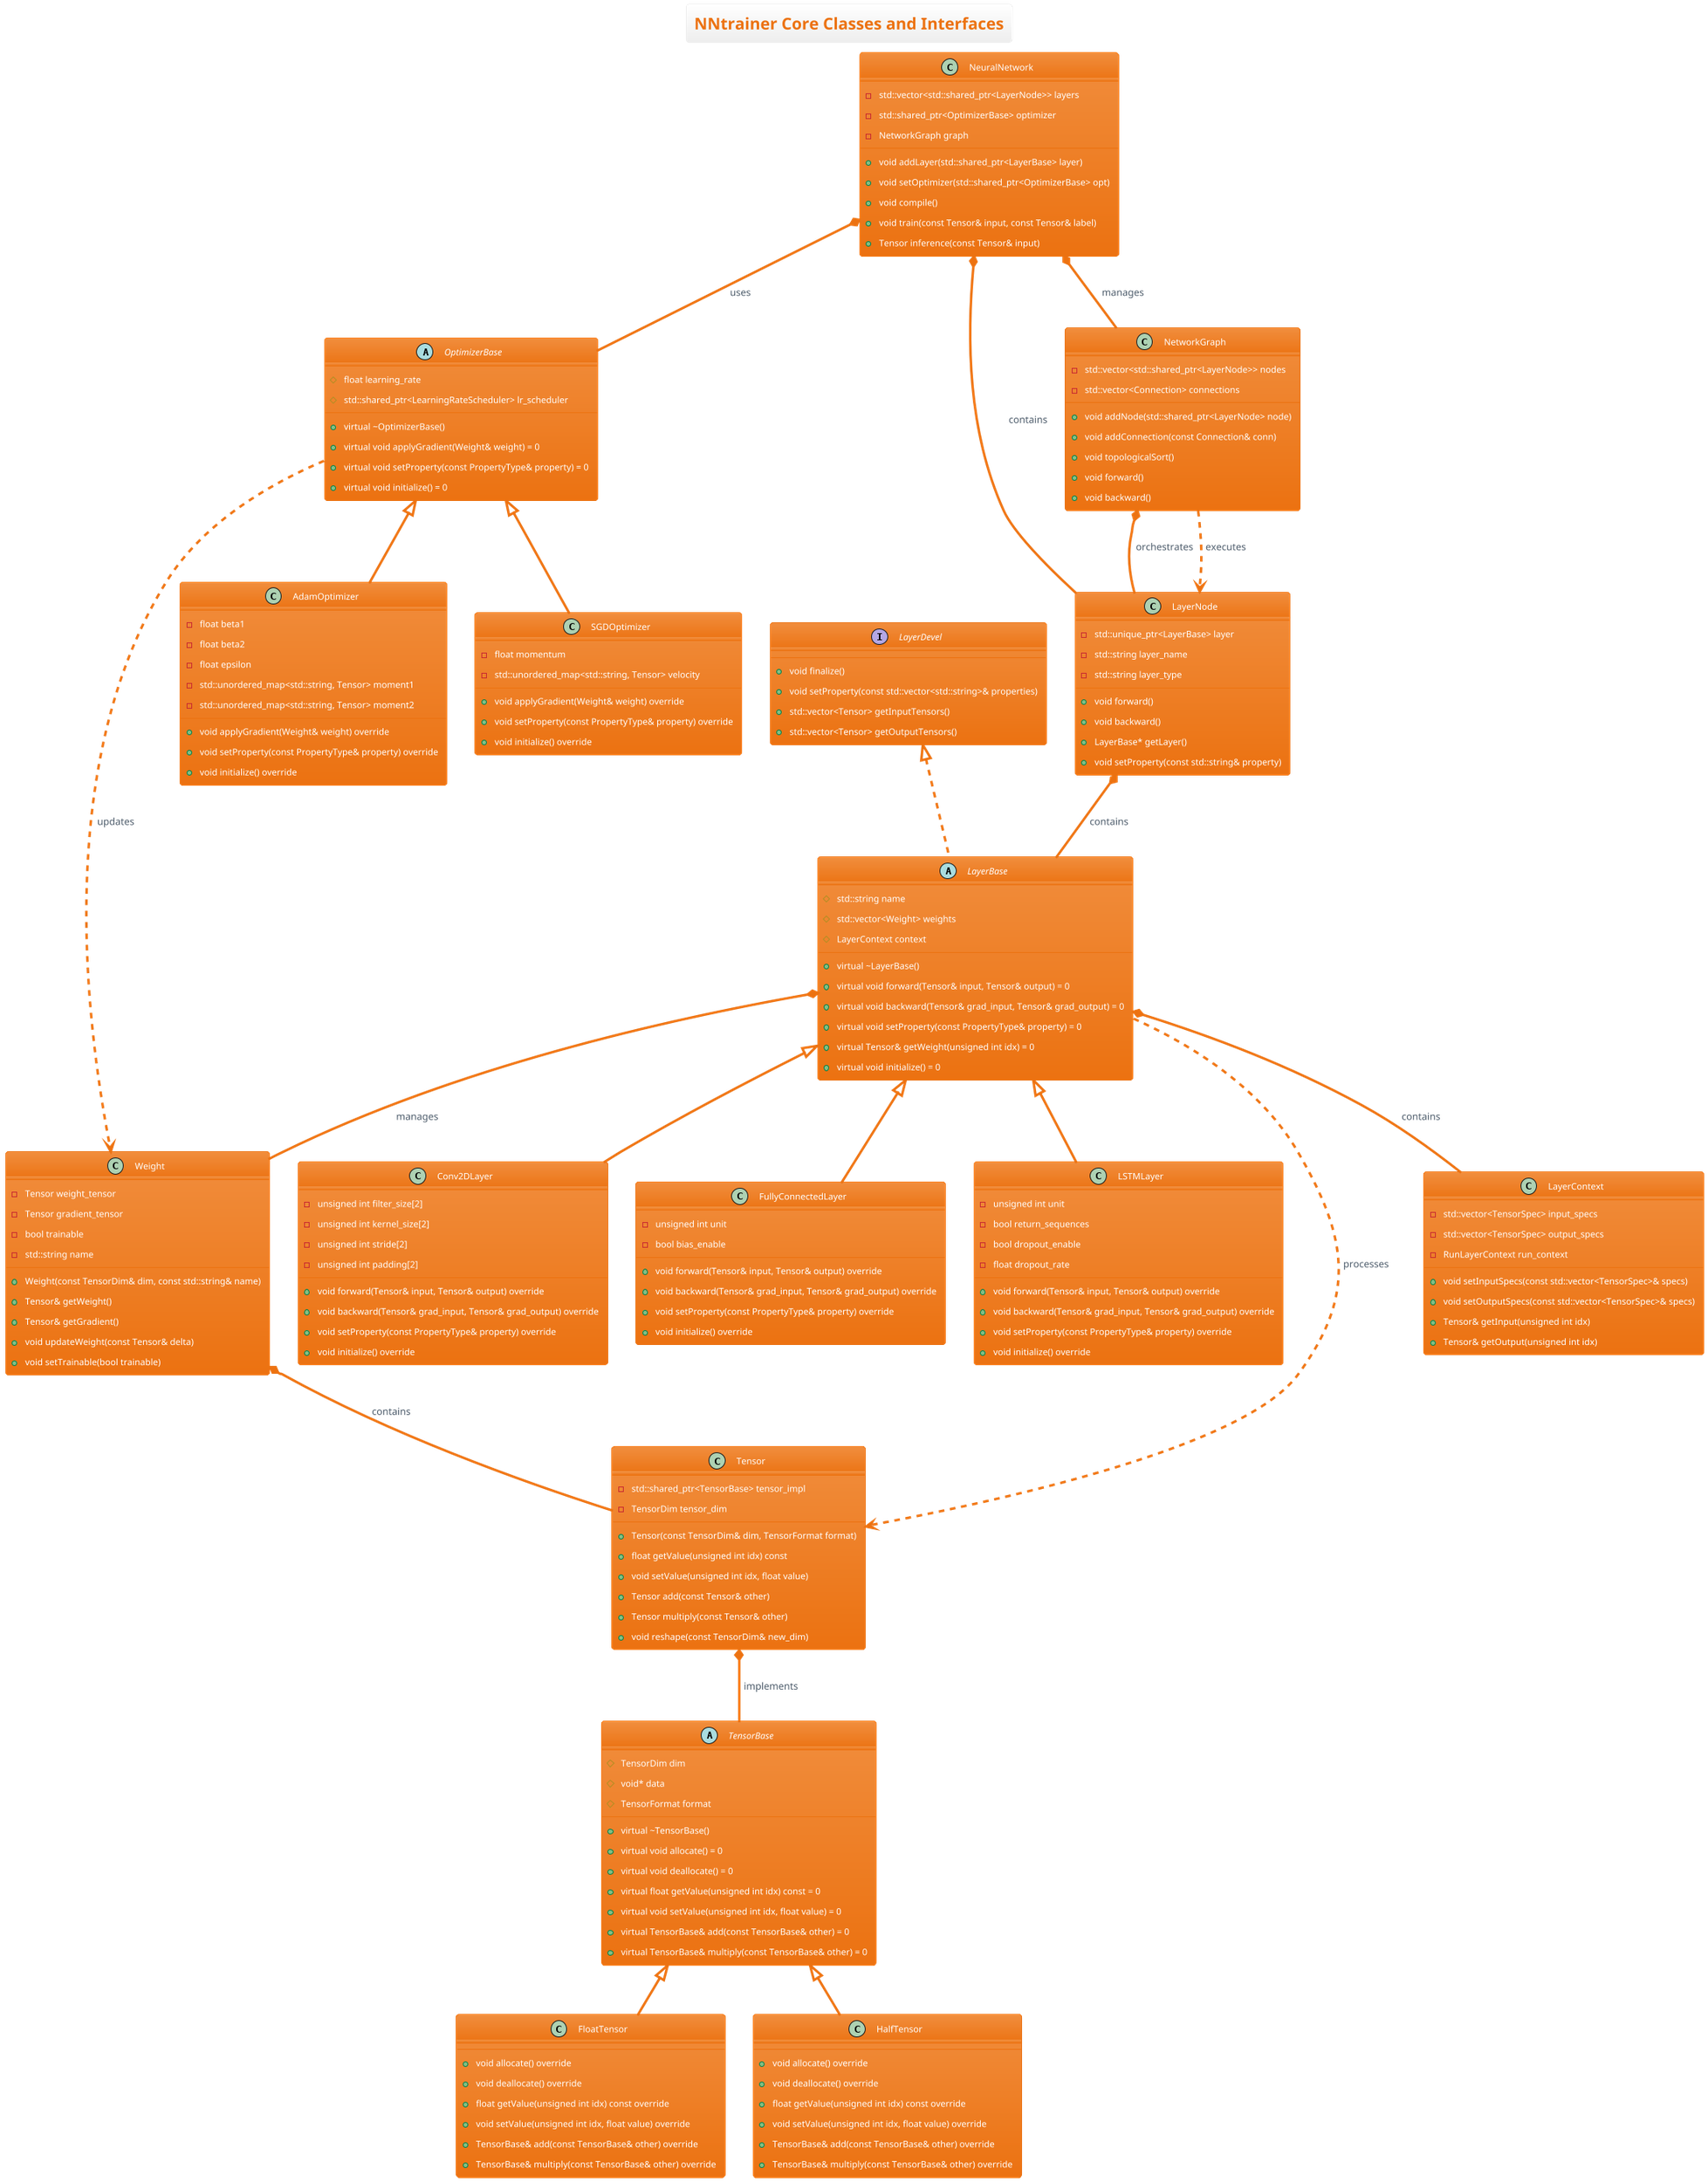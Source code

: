 @startuml NNtrainer_Class_Diagram
!theme aws-orange
title NNtrainer Core Classes and Interfaces

abstract class LayerBase {
  # std::string name
  # std::vector<Weight> weights
  # LayerContext context
  + virtual ~LayerBase()
  + virtual void forward(Tensor& input, Tensor& output) = 0
  + virtual void backward(Tensor& grad_input, Tensor& grad_output) = 0
  + virtual void setProperty(const PropertyType& property) = 0
  + virtual Tensor& getWeight(unsigned int idx) = 0
  + virtual void initialize() = 0
}

interface LayerDevel {
  + void finalize()
  + void setProperty(const std::vector<std::string>& properties)
  + std::vector<Tensor> getInputTensors()
  + std::vector<Tensor> getOutputTensors()
}

class LayerContext {
  - std::vector<TensorSpec> input_specs
  - std::vector<TensorSpec> output_specs
  - RunLayerContext run_context
  + void setInputSpecs(const std::vector<TensorSpec>& specs)
  + void setOutputSpecs(const std::vector<TensorSpec>& specs)
  + Tensor& getInput(unsigned int idx)
  + Tensor& getOutput(unsigned int idx)
}

class LayerNode {
  - std::unique_ptr<LayerBase> layer
  - std::string layer_name
  - std::string layer_type
  + void forward()
  + void backward()
  + LayerBase* getLayer()
  + void setProperty(const std::string& property)
}

class Conv2DLayer {
  - unsigned int filter_size[2]
  - unsigned int kernel_size[2]
  - unsigned int stride[2]
  - unsigned int padding[2]
  + void forward(Tensor& input, Tensor& output) override
  + void backward(Tensor& grad_input, Tensor& grad_output) override
  + void setProperty(const PropertyType& property) override
  + void initialize() override
}

class FullyConnectedLayer {
  - unsigned int unit
  - bool bias_enable
  + void forward(Tensor& input, Tensor& output) override
  + void backward(Tensor& grad_input, Tensor& grad_output) override
  + void setProperty(const PropertyType& property) override
  + void initialize() override
}

class LSTMLayer {
  - unsigned int unit
  - bool return_sequences
  - bool dropout_enable
  - float dropout_rate
  + void forward(Tensor& input, Tensor& output) override
  + void backward(Tensor& grad_input, Tensor& grad_output) override
  + void setProperty(const PropertyType& property) override
  + void initialize() override
}

abstract class TensorBase {
  # TensorDim dim
  # void* data
  # TensorFormat format
  + virtual ~TensorBase()
  + virtual void allocate() = 0
  + virtual void deallocate() = 0
  + virtual float getValue(unsigned int idx) const = 0
  + virtual void setValue(unsigned int idx, float value) = 0
  + virtual TensorBase& add(const TensorBase& other) = 0
  + virtual TensorBase& multiply(const TensorBase& other) = 0
}

class FloatTensor {
  + void allocate() override
  + void deallocate() override
  + float getValue(unsigned int idx) const override
  + void setValue(unsigned int idx, float value) override
  + TensorBase& add(const TensorBase& other) override
  + TensorBase& multiply(const TensorBase& other) override
}

class HalfTensor {
  + void allocate() override
  + void deallocate() override
  + float getValue(unsigned int idx) const override
  + void setValue(unsigned int idx, float value) override
  + TensorBase& add(const TensorBase& other) override
  + TensorBase& multiply(const TensorBase& other) override
}

class Tensor {
  - std::shared_ptr<TensorBase> tensor_impl
  - TensorDim tensor_dim
  + Tensor(const TensorDim& dim, TensorFormat format)
  + float getValue(unsigned int idx) const
  + void setValue(unsigned int idx, float value)
  + Tensor add(const Tensor& other)
  + Tensor multiply(const Tensor& other)
  + void reshape(const TensorDim& new_dim)
}

class Weight {
  - Tensor weight_tensor
  - Tensor gradient_tensor
  - bool trainable
  - std::string name
  + Weight(const TensorDim& dim, const std::string& name)
  + Tensor& getWeight()
  + Tensor& getGradient()
  + void updateWeight(const Tensor& delta)
  + void setTrainable(bool trainable)
}

abstract class OptimizerBase {
  # float learning_rate
  # std::shared_ptr<LearningRateScheduler> lr_scheduler
  + virtual ~OptimizerBase()
  + virtual void applyGradient(Weight& weight) = 0
  + virtual void setProperty(const PropertyType& property) = 0
  + virtual void initialize() = 0
}

class AdamOptimizer {
  - float beta1
  - float beta2
  - float epsilon
  - std::unordered_map<std::string, Tensor> moment1
  - std::unordered_map<std::string, Tensor> moment2
  + void applyGradient(Weight& weight) override
  + void setProperty(const PropertyType& property) override
  + void initialize() override
}

class SGDOptimizer {
  - float momentum
  - std::unordered_map<std::string, Tensor> velocity
  + void applyGradient(Weight& weight) override
  + void setProperty(const PropertyType& property) override
  + void initialize() override
}

class NeuralNetwork {
  - std::vector<std::shared_ptr<LayerNode>> layers
  - std::shared_ptr<OptimizerBase> optimizer
  - NetworkGraph graph
  + void addLayer(std::shared_ptr<LayerBase> layer)
  + void setOptimizer(std::shared_ptr<OptimizerBase> opt)
  + void compile()
  + void train(const Tensor& input, const Tensor& label)
  + Tensor inference(const Tensor& input)
}

class NetworkGraph {
  - std::vector<std::shared_ptr<LayerNode>> nodes
  - std::vector<Connection> connections
  + void addNode(std::shared_ptr<LayerNode> node)
  + void addConnection(const Connection& conn)
  + void topologicalSort()
  + void forward()
  + void backward()
}

' Inheritance relationships
LayerBase <|-- Conv2DLayer
LayerBase <|-- FullyConnectedLayer
LayerBase <|-- LSTMLayer
LayerDevel <|.. LayerBase
TensorBase <|-- FloatTensor
TensorBase <|-- HalfTensor
OptimizerBase <|-- AdamOptimizer
OptimizerBase <|-- SGDOptimizer

' Composition relationships
LayerBase *-- LayerContext : contains
LayerBase *-- Weight : manages
LayerNode *-- LayerBase : contains
Tensor *-- TensorBase : implements
Weight *-- Tensor : contains
NeuralNetwork *-- LayerNode : contains
NeuralNetwork *-- OptimizerBase : uses
NeuralNetwork *-- NetworkGraph : manages
NetworkGraph *-- LayerNode : orchestrates

' Dependencies
OptimizerBase ..> Weight : updates
LayerBase ..> Tensor : processes
NetworkGraph ..> LayerNode : executes

@enduml